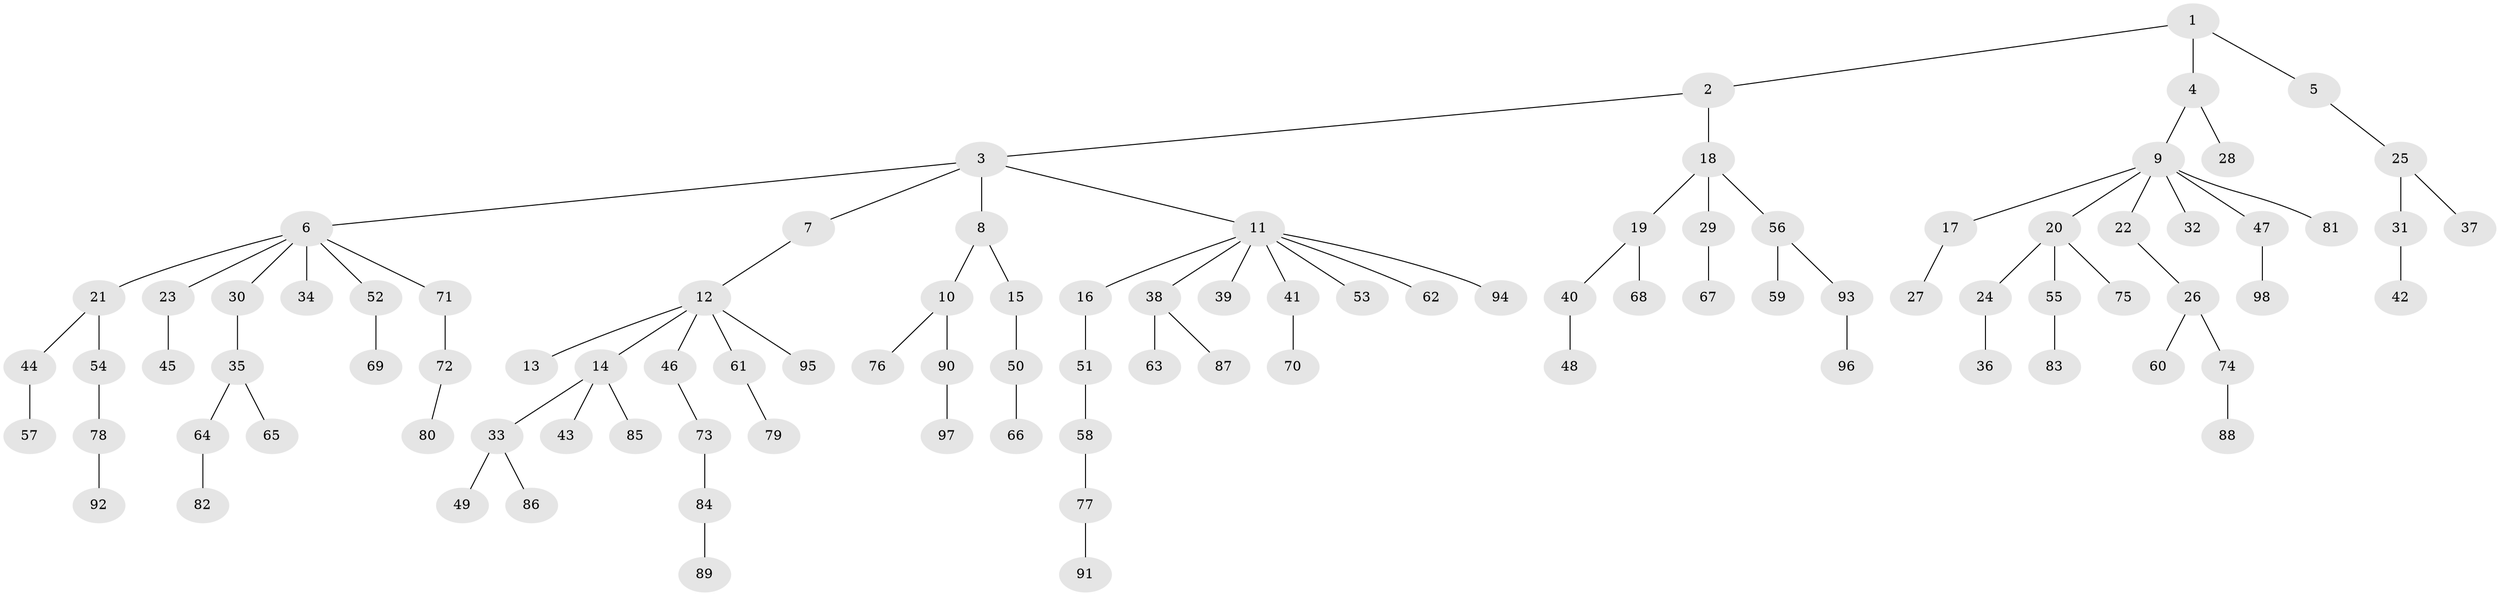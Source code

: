 // coarse degree distribution, {4: 0.03125, 5: 0.03125, 10: 0.015625, 2: 0.265625, 3: 0.078125, 7: 0.03125, 1: 0.546875}
// Generated by graph-tools (version 1.1) at 2025/24/03/03/25 07:24:08]
// undirected, 98 vertices, 97 edges
graph export_dot {
graph [start="1"]
  node [color=gray90,style=filled];
  1;
  2;
  3;
  4;
  5;
  6;
  7;
  8;
  9;
  10;
  11;
  12;
  13;
  14;
  15;
  16;
  17;
  18;
  19;
  20;
  21;
  22;
  23;
  24;
  25;
  26;
  27;
  28;
  29;
  30;
  31;
  32;
  33;
  34;
  35;
  36;
  37;
  38;
  39;
  40;
  41;
  42;
  43;
  44;
  45;
  46;
  47;
  48;
  49;
  50;
  51;
  52;
  53;
  54;
  55;
  56;
  57;
  58;
  59;
  60;
  61;
  62;
  63;
  64;
  65;
  66;
  67;
  68;
  69;
  70;
  71;
  72;
  73;
  74;
  75;
  76;
  77;
  78;
  79;
  80;
  81;
  82;
  83;
  84;
  85;
  86;
  87;
  88;
  89;
  90;
  91;
  92;
  93;
  94;
  95;
  96;
  97;
  98;
  1 -- 2;
  1 -- 4;
  1 -- 5;
  2 -- 3;
  2 -- 18;
  3 -- 6;
  3 -- 7;
  3 -- 8;
  3 -- 11;
  4 -- 9;
  4 -- 28;
  5 -- 25;
  6 -- 21;
  6 -- 23;
  6 -- 30;
  6 -- 34;
  6 -- 52;
  6 -- 71;
  7 -- 12;
  8 -- 10;
  8 -- 15;
  9 -- 17;
  9 -- 20;
  9 -- 22;
  9 -- 32;
  9 -- 47;
  9 -- 81;
  10 -- 76;
  10 -- 90;
  11 -- 16;
  11 -- 38;
  11 -- 39;
  11 -- 41;
  11 -- 53;
  11 -- 62;
  11 -- 94;
  12 -- 13;
  12 -- 14;
  12 -- 46;
  12 -- 61;
  12 -- 95;
  14 -- 33;
  14 -- 43;
  14 -- 85;
  15 -- 50;
  16 -- 51;
  17 -- 27;
  18 -- 19;
  18 -- 29;
  18 -- 56;
  19 -- 40;
  19 -- 68;
  20 -- 24;
  20 -- 55;
  20 -- 75;
  21 -- 44;
  21 -- 54;
  22 -- 26;
  23 -- 45;
  24 -- 36;
  25 -- 31;
  25 -- 37;
  26 -- 60;
  26 -- 74;
  29 -- 67;
  30 -- 35;
  31 -- 42;
  33 -- 49;
  33 -- 86;
  35 -- 64;
  35 -- 65;
  38 -- 63;
  38 -- 87;
  40 -- 48;
  41 -- 70;
  44 -- 57;
  46 -- 73;
  47 -- 98;
  50 -- 66;
  51 -- 58;
  52 -- 69;
  54 -- 78;
  55 -- 83;
  56 -- 59;
  56 -- 93;
  58 -- 77;
  61 -- 79;
  64 -- 82;
  71 -- 72;
  72 -- 80;
  73 -- 84;
  74 -- 88;
  77 -- 91;
  78 -- 92;
  84 -- 89;
  90 -- 97;
  93 -- 96;
}
